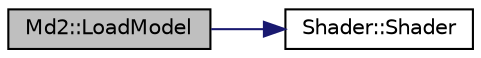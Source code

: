digraph "Md2::LoadModel"
{
 // LATEX_PDF_SIZE
  edge [fontname="Helvetica",fontsize="10",labelfontname="Helvetica",labelfontsize="10"];
  node [fontname="Helvetica",fontsize="10",shape=record];
  rankdir="LR";
  Node1 [label="Md2::LoadModel",height=0.2,width=0.4,color="black", fillcolor="grey75", style="filled", fontcolor="black",tooltip="Loads the MD2 model."];
  Node1 -> Node2 [color="midnightblue",fontsize="10",style="solid",fontname="Helvetica"];
  Node2 [label="Shader::Shader",height=0.2,width=0.4,color="black", fillcolor="white", style="filled",URL="$class_shader.html#aa732beb72038e86aca70a34c369a255e",tooltip="A constructor that takes in paths to the shaders and generates them."];
}
